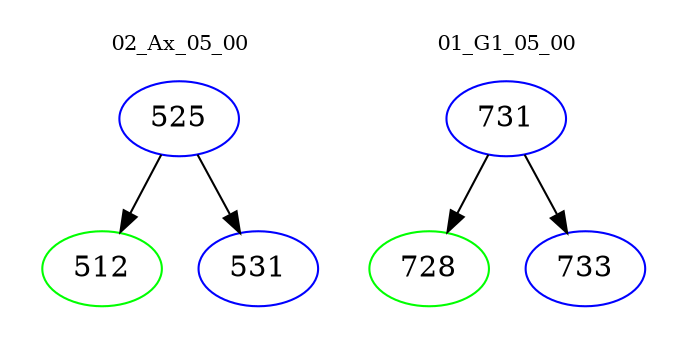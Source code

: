 digraph{
subgraph cluster_0 {
color = white
label = "02_Ax_05_00";
fontsize=10;
T0_525 [label="525", color="blue"]
T0_525 -> T0_512 [color="black"]
T0_512 [label="512", color="green"]
T0_525 -> T0_531 [color="black"]
T0_531 [label="531", color="blue"]
}
subgraph cluster_1 {
color = white
label = "01_G1_05_00";
fontsize=10;
T1_731 [label="731", color="blue"]
T1_731 -> T1_728 [color="black"]
T1_728 [label="728", color="green"]
T1_731 -> T1_733 [color="black"]
T1_733 [label="733", color="blue"]
}
}
